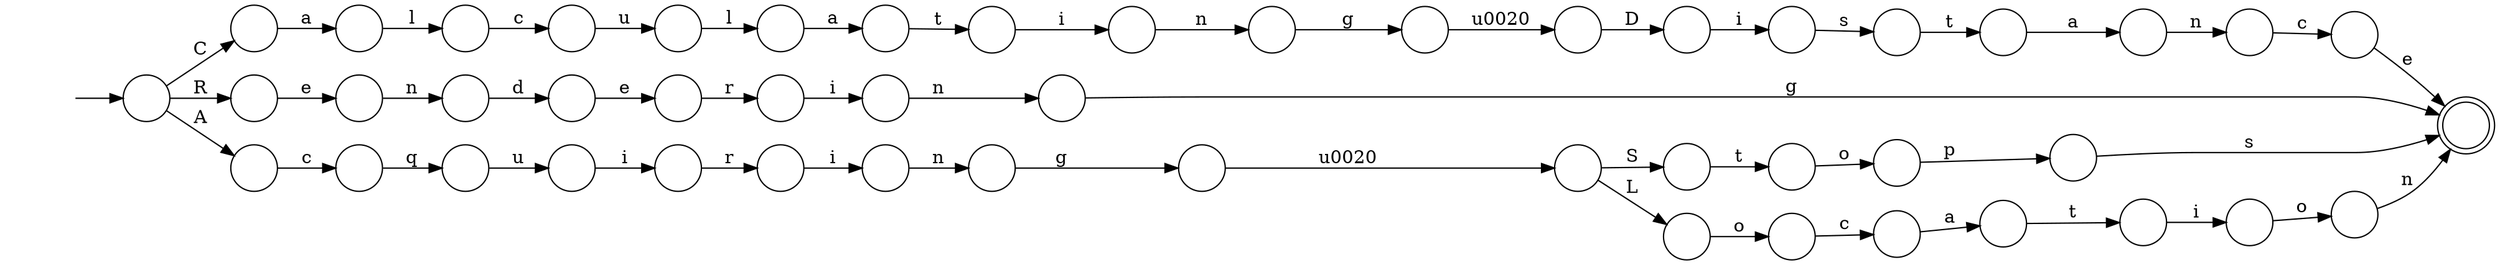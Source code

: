 digraph Automaton {
  rankdir = LR;
  0 [shape=circle,label=""];
  0 -> 3 [label="t"]
  1 [shape=circle,label=""];
  1 -> 12 [label="i"]
  2 [shape=circle,label=""];
  2 -> 42 [label="t"]
  3 [shape=circle,label=""];
  3 -> 5 [label="o"]
  4 [shape=circle,label=""];
  4 -> 40 [label="c"]
  5 [shape=circle,label=""];
  5 -> 13 [label="p"]
  6 [shape=circle,label=""];
  6 -> 0 [label="S"]
  6 -> 14 [label="L"]
  7 [shape=circle,label=""];
  7 -> 18 [label="a"]
  8 [shape=circle,label=""];
  8 -> 43 [label="\u0020"]
  9 [shape=circle,label=""];
  9 -> 21 [label="n"]
  10 [shape=circle,label=""];
  10 -> 2 [label="a"]
  11 [shape=circle,label=""];
  11 -> 31 [label="i"]
  12 [shape=circle,label=""];
  12 -> 45 [label="n"]
  13 [shape=circle,label=""];
  13 -> 21 [label="s"]
  14 [shape=circle,label=""];
  14 -> 49 [label="o"]
  15 [shape=circle,label=""];
  15 -> 21 [label="e"]
  16 [shape=circle,label=""];
  16 -> 21 [label="g"]
  17 [shape=circle,label=""];
  17 -> 37 [label="e"]
  18 [shape=circle,label=""];
  18 -> 4 [label="l"]
  19 [shape=circle,label=""];
  19 -> 17 [label="d"]
  20 [shape=circle,label=""];
  20 -> 15 [label="c"]
  21 [shape=doublecircle,label=""];
  22 [shape=circle,label=""];
  22 -> 1 [label="t"]
  23 [shape=circle,label=""];
  initial [shape=plaintext,label=""];
  initial -> 23
  23 -> 47 [label="R"]
  23 -> 48 [label="A"]
  23 -> 7 [label="C"]
  24 [shape=circle,label=""];
  24 -> 19 [label="n"]
  25 [shape=circle,label=""];
  25 -> 30 [label="u"]
  26 [shape=circle,label=""];
  26 -> 6 [label="\u0020"]
  27 [shape=circle,label=""];
  27 -> 34 [label="i"]
  28 [shape=circle,label=""];
  28 -> 39 [label="l"]
  29 [shape=circle,label=""];
  29 -> 20 [label="n"]
  30 [shape=circle,label=""];
  30 -> 38 [label="i"]
  31 [shape=circle,label=""];
  31 -> 32 [label="s"]
  32 [shape=circle,label=""];
  32 -> 46 [label="t"]
  33 [shape=circle,label=""];
  33 -> 9 [label="o"]
  34 [shape=circle,label=""];
  34 -> 36 [label="n"]
  35 [shape=circle,label=""];
  35 -> 16 [label="n"]
  36 [shape=circle,label=""];
  36 -> 26 [label="g"]
  37 [shape=circle,label=""];
  37 -> 41 [label="r"]
  38 [shape=circle,label=""];
  38 -> 27 [label="r"]
  39 [shape=circle,label=""];
  39 -> 22 [label="a"]
  40 [shape=circle,label=""];
  40 -> 28 [label="u"]
  41 [shape=circle,label=""];
  41 -> 35 [label="i"]
  42 [shape=circle,label=""];
  42 -> 33 [label="i"]
  43 [shape=circle,label=""];
  43 -> 11 [label="D"]
  44 [shape=circle,label=""];
  44 -> 25 [label="q"]
  45 [shape=circle,label=""];
  45 -> 8 [label="g"]
  46 [shape=circle,label=""];
  46 -> 29 [label="a"]
  47 [shape=circle,label=""];
  47 -> 24 [label="e"]
  48 [shape=circle,label=""];
  48 -> 44 [label="c"]
  49 [shape=circle,label=""];
  49 -> 10 [label="c"]
}
